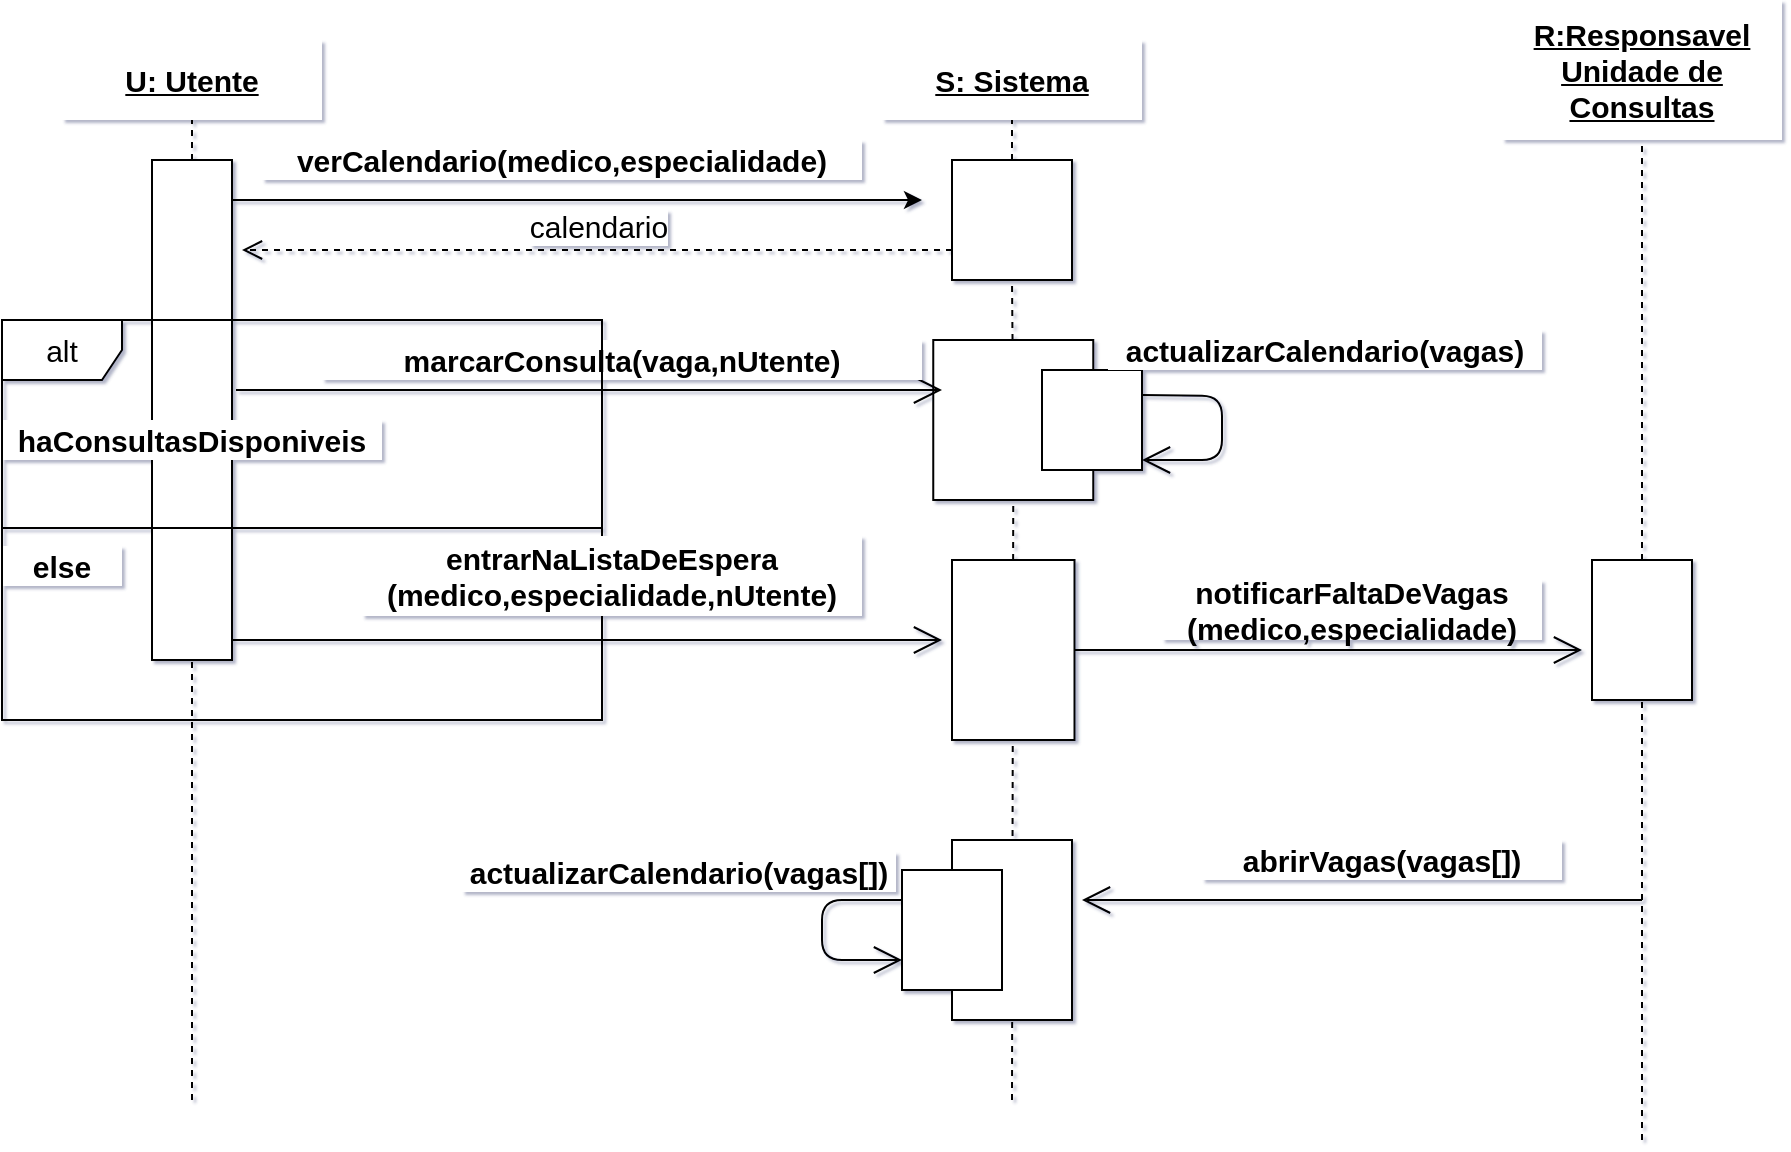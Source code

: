 <mxfile version="14.2.4" type="device"><diagram id="aaD0BYbSEUGuTcD5yiVF" name="Page-1"><mxGraphModel dx="1038" dy="491" grid="1" gridSize="10" guides="1" tooltips="1" connect="1" arrows="1" fold="1" page="1" pageScale="1" pageWidth="1169" pageHeight="827" math="0" shadow="1"><root><mxCell id="0"/><mxCell id="1" parent="0"/><mxCell id="kBTCoadr_9SrCeNs-GGN-1" value="&lt;u&gt;U: Utente&lt;/u&gt;" style="text;html=1;strokeColor=none;align=center;verticalAlign=middle;whiteSpace=wrap;rounded=0;fillColor=#ffffff;fontStyle=1;fontSize=15;" parent="1" vertex="1"><mxGeometry x="80" y="140" width="130" height="40" as="geometry"/></mxCell><mxCell id="kBTCoadr_9SrCeNs-GGN-3" value="&lt;u&gt;S: Sistema&lt;/u&gt;" style="text;html=1;strokeColor=none;align=center;verticalAlign=middle;whiteSpace=wrap;rounded=0;fillColor=#ffffff;fontStyle=1;fontSize=15;" parent="1" vertex="1"><mxGeometry x="490" y="140" width="130" height="40" as="geometry"/></mxCell><mxCell id="kBTCoadr_9SrCeNs-GGN-4" value="&lt;u&gt;R:Responsavel&lt;br&gt;Unidade de Consultas&lt;br&gt;&lt;/u&gt;" style="text;html=1;strokeColor=none;align=center;verticalAlign=middle;whiteSpace=wrap;rounded=0;fillColor=#ffffff;fontStyle=1;fontSize=15;" parent="1" vertex="1"><mxGeometry x="800" y="120" width="140" height="70" as="geometry"/></mxCell><mxCell id="kBTCoadr_9SrCeNs-GGN-5" value="" style="endArrow=none;dashed=1;html=1;fontSize=15;entryX=0.5;entryY=1;entryDx=0;entryDy=0;" parent="1" source="kBTCoadr_9SrCeNs-GGN-16" target="kBTCoadr_9SrCeNs-GGN-1" edge="1"><mxGeometry width="50" height="50" relative="1" as="geometry"><mxPoint x="140" y="670" as="sourcePoint"/><mxPoint x="610" y="320" as="targetPoint"/></mxGeometry></mxCell><mxCell id="kBTCoadr_9SrCeNs-GGN-8" value="" style="endArrow=none;dashed=1;html=1;fontSize=15;entryX=0.5;entryY=1;entryDx=0;entryDy=0;" parent="1" source="kBTCoadr_9SrCeNs-GGN-11" target="kBTCoadr_9SrCeNs-GGN-3" edge="1"><mxGeometry width="50" height="50" relative="1" as="geometry"><mxPoint x="550" y="670" as="sourcePoint"/><mxPoint x="580" y="230" as="targetPoint"/></mxGeometry></mxCell><mxCell id="kBTCoadr_9SrCeNs-GGN-9" value="" style="endArrow=none;dashed=1;html=1;fontSize=15;entryX=0.5;entryY=1;entryDx=0;entryDy=0;" parent="1" source="kBTCoadr_9SrCeNs-GGN-30" target="kBTCoadr_9SrCeNs-GGN-4" edge="1"><mxGeometry width="50" height="50" relative="1" as="geometry"><mxPoint x="870" y="690" as="sourcePoint"/><mxPoint x="610" y="320" as="targetPoint"/></mxGeometry></mxCell><mxCell id="kBTCoadr_9SrCeNs-GGN-10" value="" style="endArrow=classic;html=1;fontSize=15;" parent="1" edge="1"><mxGeometry width="50" height="50" relative="1" as="geometry"><mxPoint x="150" y="220" as="sourcePoint"/><mxPoint x="510" y="220" as="targetPoint"/></mxGeometry></mxCell><mxCell id="kBTCoadr_9SrCeNs-GGN-11" value="" style="rounded=0;whiteSpace=wrap;html=1;fillColor=#ffffff;fontSize=15;" parent="1" vertex="1"><mxGeometry x="525" y="200" width="60" height="60" as="geometry"/></mxCell><mxCell id="kBTCoadr_9SrCeNs-GGN-12" value="" style="endArrow=none;dashed=1;html=1;fontSize=15;entryX=0.5;entryY=1;entryDx=0;entryDy=0;" parent="1" source="kBTCoadr_9SrCeNs-GGN-18" target="kBTCoadr_9SrCeNs-GGN-11" edge="1"><mxGeometry width="50" height="50" relative="1" as="geometry"><mxPoint x="550" y="670" as="sourcePoint"/><mxPoint x="555" y="180" as="targetPoint"/></mxGeometry></mxCell><mxCell id="kBTCoadr_9SrCeNs-GGN-13" value="calendario" style="html=1;verticalAlign=bottom;endArrow=open;dashed=1;endSize=8;fontSize=15;exitX=0;exitY=0.75;exitDx=0;exitDy=0;" parent="1" source="kBTCoadr_9SrCeNs-GGN-11" edge="1"><mxGeometry relative="1" as="geometry"><mxPoint x="600" y="340" as="sourcePoint"/><mxPoint x="170" y="245" as="targetPoint"/></mxGeometry></mxCell><mxCell id="kBTCoadr_9SrCeNs-GGN-14" value="&lt;b&gt;verCalendario(medico,especialidade)&lt;/b&gt;" style="text;html=1;strokeColor=none;align=center;verticalAlign=middle;whiteSpace=wrap;rounded=0;fontSize=15;fillColor=#ffffff;" parent="1" vertex="1"><mxGeometry x="180" y="190" width="300" height="20" as="geometry"/></mxCell><mxCell id="kBTCoadr_9SrCeNs-GGN-16" value="" style="rounded=0;whiteSpace=wrap;html=1;fillColor=#ffffff;fontSize=15;" parent="1" vertex="1"><mxGeometry x="125" y="200" width="40" height="250" as="geometry"/></mxCell><mxCell id="kBTCoadr_9SrCeNs-GGN-17" value="" style="endArrow=none;dashed=1;html=1;fontSize=15;entryX=0.5;entryY=1;entryDx=0;entryDy=0;" parent="1" target="kBTCoadr_9SrCeNs-GGN-16" edge="1"><mxGeometry width="50" height="50" relative="1" as="geometry"><mxPoint x="145" y="670" as="sourcePoint"/><mxPoint x="145" y="180" as="targetPoint"/></mxGeometry></mxCell><mxCell id="kBTCoadr_9SrCeNs-GGN-18" value="" style="whiteSpace=wrap;html=1;aspect=fixed;fillColor=#ffffff;fontSize=15;" parent="1" vertex="1"><mxGeometry x="515.63" y="290" width="80" height="80" as="geometry"/></mxCell><mxCell id="kBTCoadr_9SrCeNs-GGN-19" value="" style="endArrow=none;dashed=1;html=1;fontSize=15;entryX=0.5;entryY=1;entryDx=0;entryDy=0;" parent="1" target="kBTCoadr_9SrCeNs-GGN-18" edge="1"><mxGeometry width="50" height="50" relative="1" as="geometry"><mxPoint x="555" y="670" as="sourcePoint"/><mxPoint x="555" y="260" as="targetPoint"/></mxGeometry></mxCell><mxCell id="kBTCoadr_9SrCeNs-GGN-20" value="" style="endArrow=open;endFill=1;endSize=12;html=1;fontSize=15;" parent="1" edge="1"><mxGeometry width="160" relative="1" as="geometry"><mxPoint x="167" y="315" as="sourcePoint"/><mxPoint x="520" y="315" as="targetPoint"/></mxGeometry></mxCell><mxCell id="kBTCoadr_9SrCeNs-GGN-21" value="&lt;b&gt;marcarConsulta(vaga,nUtente)&lt;/b&gt;" style="text;html=1;strokeColor=none;align=center;verticalAlign=middle;whiteSpace=wrap;rounded=0;fontSize=15;fillColor=#ffffff;" parent="1" vertex="1"><mxGeometry x="210" y="290" width="300" height="20" as="geometry"/></mxCell><mxCell id="kBTCoadr_9SrCeNs-GGN-23" value="&lt;b&gt;haConsultasDisponiveis&lt;/b&gt;" style="text;html=1;strokeColor=none;align=center;verticalAlign=middle;whiteSpace=wrap;rounded=0;fontSize=15;fillColor=#ffffff;" parent="1" vertex="1"><mxGeometry x="50" y="330" width="190" height="20" as="geometry"/></mxCell><mxCell id="kBTCoadr_9SrCeNs-GGN-24" value="" style="line;strokeWidth=1;fillColor=none;align=left;verticalAlign=middle;spacingTop=-1;spacingLeft=3;spacingRight=3;rotatable=0;labelPosition=right;points=[];portConstraint=eastwest;fontSize=15;" parent="1" vertex="1"><mxGeometry x="50" y="380" width="300" height="8" as="geometry"/></mxCell><mxCell id="kBTCoadr_9SrCeNs-GGN-25" value="&lt;b&gt;else&lt;/b&gt;" style="text;html=1;strokeColor=none;align=center;verticalAlign=middle;whiteSpace=wrap;rounded=0;fontSize=15;fillColor=#ffffff;" parent="1" vertex="1"><mxGeometry x="50" y="393" width="60" height="20" as="geometry"/></mxCell><mxCell id="kBTCoadr_9SrCeNs-GGN-26" value="" style="rounded=0;whiteSpace=wrap;html=1;fillColor=#ffffff;fontSize=15;" parent="1" vertex="1"><mxGeometry x="525" y="400" width="61.25" height="90" as="geometry"/></mxCell><mxCell id="kBTCoadr_9SrCeNs-GGN-28" value="" style="endArrow=open;endFill=1;endSize=12;html=1;fontSize=15;" parent="1" edge="1"><mxGeometry width="160" relative="1" as="geometry"><mxPoint x="165" y="440" as="sourcePoint"/><mxPoint x="520" y="440" as="targetPoint"/></mxGeometry></mxCell><mxCell id="kBTCoadr_9SrCeNs-GGN-22" value="alt" style="shape=umlFrame;whiteSpace=wrap;html=1;fillColor=#ffffff;fontSize=15;" parent="1" vertex="1"><mxGeometry x="50" y="280" width="300" height="200" as="geometry"/></mxCell><mxCell id="kBTCoadr_9SrCeNs-GGN-29" value="&lt;b&gt;entrarNaListaDeEspera&lt;br&gt;(medico,especialidade,nUtente)&lt;/b&gt;" style="text;html=1;strokeColor=none;align=center;verticalAlign=middle;whiteSpace=wrap;rounded=0;fontSize=15;fillColor=#ffffff;" parent="1" vertex="1"><mxGeometry x="230" y="388" width="250" height="40" as="geometry"/></mxCell><mxCell id="kBTCoadr_9SrCeNs-GGN-32" value="" style="endArrow=open;endFill=1;endSize=12;html=1;fontSize=15;exitX=1;exitY=0.5;exitDx=0;exitDy=0;" parent="1" source="kBTCoadr_9SrCeNs-GGN-26" edge="1"><mxGeometry width="160" relative="1" as="geometry"><mxPoint x="650" y="450" as="sourcePoint"/><mxPoint x="840" y="445" as="targetPoint"/></mxGeometry></mxCell><mxCell id="kBTCoadr_9SrCeNs-GGN-33" value="&lt;b&gt;notificarFaltaDeVagas&lt;br&gt;(medico,especialidade)&lt;/b&gt;" style="text;html=1;strokeColor=none;align=center;verticalAlign=middle;whiteSpace=wrap;rounded=0;fontSize=15;fillColor=#ffffff;" parent="1" vertex="1"><mxGeometry x="630" y="410" width="190" height="30" as="geometry"/></mxCell><mxCell id="kBTCoadr_9SrCeNs-GGN-30" value="" style="rounded=0;whiteSpace=wrap;html=1;fillColor=#ffffff;fontSize=15;" parent="1" vertex="1"><mxGeometry x="845" y="400" width="50" height="70" as="geometry"/></mxCell><mxCell id="kBTCoadr_9SrCeNs-GGN-34" value="" style="endArrow=none;dashed=1;html=1;fontSize=15;entryX=0.5;entryY=1;entryDx=0;entryDy=0;" parent="1" target="kBTCoadr_9SrCeNs-GGN-30" edge="1"><mxGeometry width="50" height="50" relative="1" as="geometry"><mxPoint x="870" y="690" as="sourcePoint"/><mxPoint x="870" y="190" as="targetPoint"/></mxGeometry></mxCell><mxCell id="kBTCoadr_9SrCeNs-GGN-35" value="" style="endArrow=open;endFill=1;endSize=12;html=1;fontSize=15;" parent="1" edge="1"><mxGeometry width="160" relative="1" as="geometry"><mxPoint x="870" y="570" as="sourcePoint"/><mxPoint x="590" y="570" as="targetPoint"/></mxGeometry></mxCell><mxCell id="kBTCoadr_9SrCeNs-GGN-36" value="&lt;b&gt;abrirVagas(vagas[])&lt;/b&gt;" style="text;html=1;strokeColor=none;align=center;verticalAlign=middle;whiteSpace=wrap;rounded=0;fontSize=15;fillColor=#ffffff;" parent="1" vertex="1"><mxGeometry x="650" y="540" width="180" height="20" as="geometry"/></mxCell><mxCell id="kBTCoadr_9SrCeNs-GGN-37" value="" style="rounded=0;whiteSpace=wrap;html=1;fillColor=#ffffff;fontSize=15;" parent="1" vertex="1"><mxGeometry x="525" y="540" width="60" height="90" as="geometry"/></mxCell><mxCell id="kBTCoadr_9SrCeNs-GGN-38" value="" style="rounded=0;whiteSpace=wrap;html=1;fillColor=#ffffff;fontSize=15;" parent="1" vertex="1"><mxGeometry x="500" y="555" width="50" height="60" as="geometry"/></mxCell><mxCell id="kBTCoadr_9SrCeNs-GGN-39" value="" style="endArrow=open;endFill=1;endSize=12;html=1;fontSize=15;exitX=0;exitY=0.25;exitDx=0;exitDy=0;entryX=0;entryY=0.75;entryDx=0;entryDy=0;" parent="1" source="kBTCoadr_9SrCeNs-GGN-38" target="kBTCoadr_9SrCeNs-GGN-38" edge="1"><mxGeometry width="160" relative="1" as="geometry"><mxPoint x="340" y="450" as="sourcePoint"/><mxPoint x="500" y="450" as="targetPoint"/><Array as="points"><mxPoint x="460" y="570"/><mxPoint x="460" y="600"/></Array></mxGeometry></mxCell><mxCell id="kBTCoadr_9SrCeNs-GGN-40" value="&lt;b&gt;actualizarCalendario(vagas[])&lt;/b&gt;" style="text;html=1;strokeColor=none;align=center;verticalAlign=middle;whiteSpace=wrap;rounded=0;fontSize=15;fillColor=#ffffff;" parent="1" vertex="1"><mxGeometry x="280" y="546" width="217" height="20" as="geometry"/></mxCell><mxCell id="kBTCoadr_9SrCeNs-GGN-41" value="" style="rounded=0;whiteSpace=wrap;html=1;fillColor=#ffffff;fontSize=15;" parent="1" vertex="1"><mxGeometry x="570" y="305" width="50" height="50" as="geometry"/></mxCell><mxCell id="kBTCoadr_9SrCeNs-GGN-42" value="" style="endArrow=open;endFill=1;endSize=12;html=1;fontSize=15;exitX=1;exitY=0.25;exitDx=0;exitDy=0;" parent="1" source="kBTCoadr_9SrCeNs-GGN-41" edge="1"><mxGeometry width="160" relative="1" as="geometry"><mxPoint x="470" y="450" as="sourcePoint"/><mxPoint x="620" y="350" as="targetPoint"/><Array as="points"><mxPoint x="660" y="318"/><mxPoint x="660" y="350"/></Array></mxGeometry></mxCell><mxCell id="kBTCoadr_9SrCeNs-GGN-43" value="&lt;b&gt;actualizarCalendario(vagas)&lt;/b&gt;" style="text;html=1;strokeColor=none;align=center;verticalAlign=middle;whiteSpace=wrap;rounded=0;fontSize=15;fillColor=#ffffff;" parent="1" vertex="1"><mxGeometry x="603" y="285" width="217" height="20" as="geometry"/></mxCell></root></mxGraphModel></diagram></mxfile>